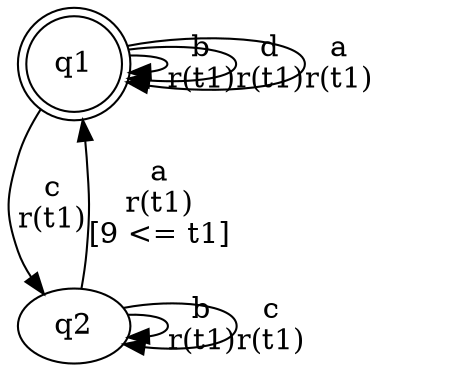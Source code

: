 digraph L {
	qq1[label=q1 shape=doublecircle]
	qq2[label=q2]
	qq1 -> qq1[label="b\nr(t1)\n"]
	qq1 -> qq2[label="c\nr(t1)\n"]
	qq2 -> qq2[label="b\nr(t1)\n"]
	qq2 -> qq2[label="c\nr(t1)\n"]
	qq2 -> qq1[label="a\nr(t1)\n[9 <= t1]"]
	qq1 -> qq1[label="d\nr(t1)\n"]
	qq1 -> qq1[label="a\nr(t1)\n"]
}
